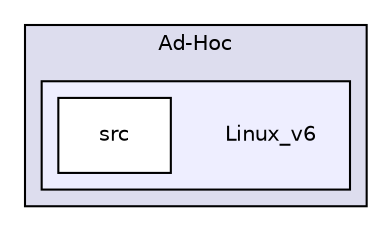 digraph "/home/maxime/Bureau/Master/Projet-AdHoc/Ad-Hoc/Linux_v6" {
  compound=true
  node [ fontsize="10", fontname="Helvetica"];
  edge [ labelfontsize="10", labelfontname="Helvetica"];
  subgraph clusterdir_51327ef396d39f12a05f62207859160a {
    graph [ bgcolor="#ddddee", pencolor="black", label="Ad-Hoc" fontname="Helvetica", fontsize="10", URL="dir_51327ef396d39f12a05f62207859160a.html"]
  subgraph clusterdir_0f3805b42fb923009f10d3b8981b0af5 {
    graph [ bgcolor="#eeeeff", pencolor="black", label="" URL="dir_0f3805b42fb923009f10d3b8981b0af5.html"];
    dir_0f3805b42fb923009f10d3b8981b0af5 [shape=plaintext label="Linux_v6"];
    dir_4e06fc8fb0ff8b91f40b1fba7d4e7284 [shape=box label="src" color="black" fillcolor="white" style="filled" URL="dir_4e06fc8fb0ff8b91f40b1fba7d4e7284.html"];
  }
  }
}
